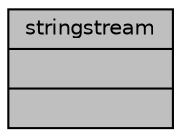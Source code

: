 digraph "stringstream"
{
 // INTERACTIVE_SVG=YES
  bgcolor="transparent";
  edge [fontname="Helvetica",fontsize="10",labelfontname="Helvetica",labelfontsize="10"];
  node [fontname="Helvetica",fontsize="10",shape=record];
  Node1 [label="{stringstream\n||}",height=0.2,width=0.4,color="black", fillcolor="grey75", style="filled", fontcolor="black"];
}

